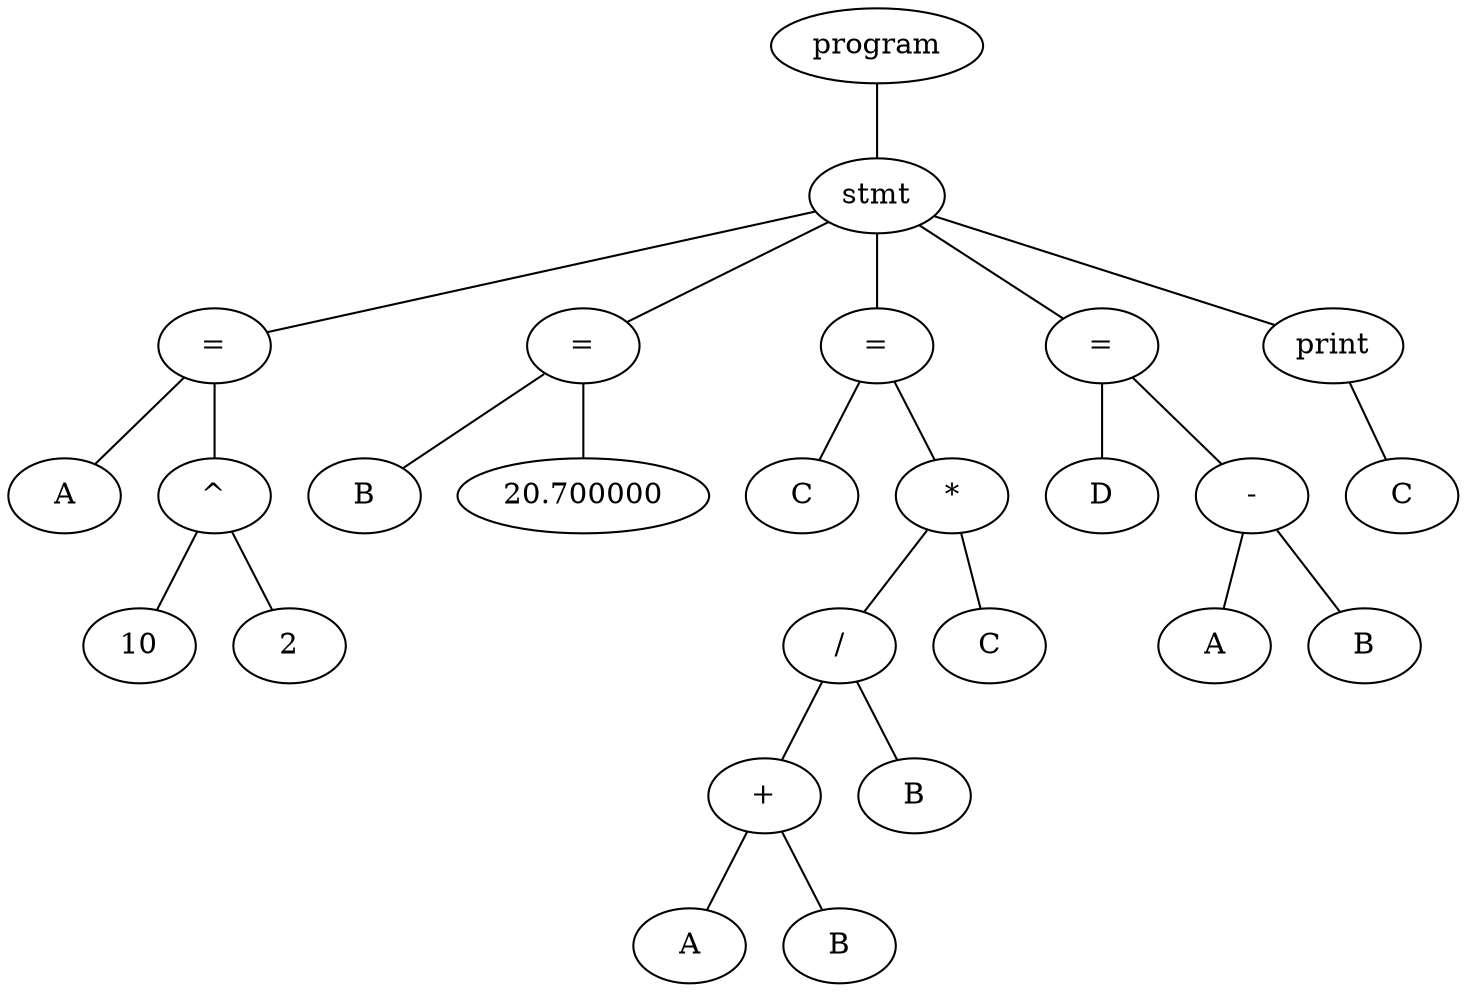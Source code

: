 graph{
N25[label = "program"];
N5[label = "stmt"];
N3[label = "="];
N4[label = "A"];
N3 -- N4
N2[label = "^"];
N0[label = "10"];
N2 -- N0
N1[label = "2"];
N2 -- N1
N3 -- N2
N5 -- N3
N7[label = "="];
N8[label = "B"];
N7 -- N8
N6[label = "20.700000"];
N7 -- N6
N5 -- N7
N16[label = "="];
N17[label = "C"];
N16 -- N17
N15[label = "*"];
N13[label = "/"];
N11[label = "+"];
N9[label = "A"];
N11 -- N9
N10[label = "B"];
N11 -- N10
N13 -- N11
N12[label = "B"];
N13 -- N12
N15 -- N13
N14[label = "C"];
N15 -- N14
N16 -- N15
N5 -- N16
N21[label = "="];
N22[label = "D"];
N21 -- N22
N20[label = "-"];
N18[label = "A"];
N20 -- N18
N19[label = "B"];
N20 -- N19
N21 -- N20
N5 -- N21
N24[label = "print"];
N23[label = "C"];
N24 -- N23
N5 -- N24
N25 -- N5
}
